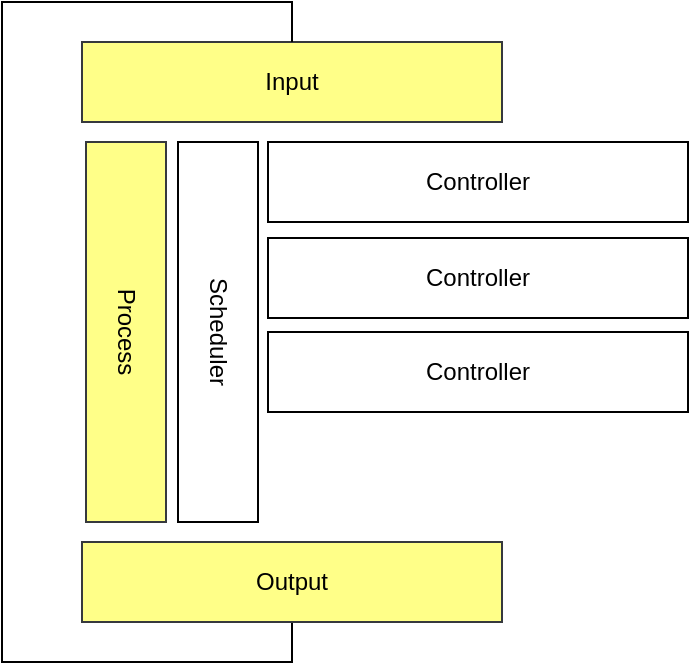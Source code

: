 <mxfile userAgent="Mozilla/5.0 (Windows NT 10.0; Win64; x64) AppleWebKit/537.36 (KHTML, like Gecko) draw.io/8.4.7 Chrome/59.0.307.115 Electron/1.8.3 Safari/537.36" version="8.7.6" editor="www.draw.io" type="device"><diagram id="b1ef84fc-deb7-31a1-76a1-56fcfa1ee625" name="Page-1"><mxGraphModel dx="872" dy="522" grid="1" gridSize="10" guides="1" tooltips="1" connect="1" arrows="1" fold="1" page="1" pageScale="1" pageWidth="1169" pageHeight="827" background="#ffffff" math="0" shadow="0"><root><mxCell id="0"/><mxCell id="1" parent="0"/><mxCell id="10" value="Input" style="rounded=0;whiteSpace=wrap;html=1;strokeColor=#36393d;fillColor=#ffff88;fontColor=#000000;" parent="1" vertex="1"><mxGeometry x="197" y="80" width="210" height="40" as="geometry"/></mxCell><mxCell id="89" value="Process" style="rounded=0;whiteSpace=wrap;html=1;strokeColor=#36393d;fillColor=#ffff88;fontColor=#000000;rotation=90;" vertex="1" parent="1"><mxGeometry x="124" y="205" width="190" height="40" as="geometry"/></mxCell><mxCell id="82" style="edgeStyle=orthogonalEdgeStyle;rounded=0;html=1;startArrow=none;startFill=0;endArrow=none;endFill=0;jettySize=auto;orthogonalLoop=1;fontColor=#000000;exitX=0.5;exitY=1;" parent="1" source="93" target="10" edge="1"><mxGeometry relative="1" as="geometry"><mxPoint x="302" y="80" as="targetPoint"/><Array as="points"><mxPoint x="302" y="390"/><mxPoint x="157" y="390"/><mxPoint x="157" y="60"/><mxPoint x="302" y="60"/></Array><mxPoint x="310" y="500" as="sourcePoint"/></mxGeometry></mxCell><mxCell id="93" value="Output" style="rounded=0;whiteSpace=wrap;html=1;strokeColor=#36393d;fillColor=#ffff88;fontColor=#000000;" vertex="1" parent="1"><mxGeometry x="197" y="330" width="210" height="40" as="geometry"/></mxCell><mxCell id="97" value="Scheduler" style="rounded=0;whiteSpace=wrap;html=1;strokeColor=#000000;fillColor=#ffffff;fontColor=#000000;direction=west;rotation=90;" vertex="1" parent="1"><mxGeometry x="170" y="205" width="190" height="40" as="geometry"/></mxCell><mxCell id="98" value="Controller" style="rounded=0;whiteSpace=wrap;html=1;strokeColor=#000000;fillColor=#ffffff;fontColor=#000000;" vertex="1" parent="1"><mxGeometry x="290" y="130" width="210" height="40" as="geometry"/></mxCell><mxCell id="99" value="Controller&lt;br&gt;" style="rounded=0;whiteSpace=wrap;html=1;strokeColor=#000000;fillColor=#ffffff;fontColor=#000000;" vertex="1" parent="1"><mxGeometry x="290" y="178" width="210" height="40" as="geometry"/></mxCell><mxCell id="101" value="Controller&lt;br&gt;" style="rounded=0;whiteSpace=wrap;html=1;strokeColor=#000000;fillColor=#ffffff;fontColor=#000000;" vertex="1" parent="1"><mxGeometry x="290" y="225" width="210" height="40" as="geometry"/></mxCell></root></mxGraphModel></diagram></mxfile>